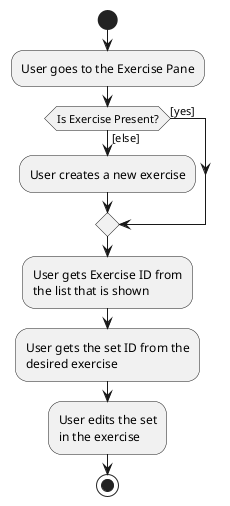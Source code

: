 @startuml
start
:User goes to the Exercise Pane;

if (Is Exercise Present?) then ([yes])
else ([else])
    :User creates a new exercise;
endif
    :User gets Exercise ID from
    the list that is shown;
    :User gets the set ID from the
    desired exercise;
    :User edits the set
    in the exercise;
stop
@enduml
